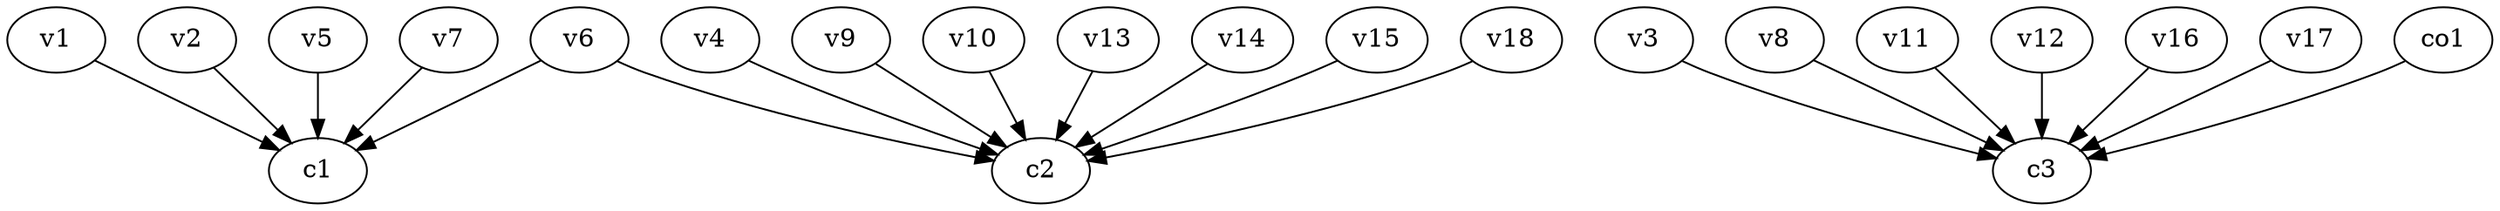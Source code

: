 strict digraph  {
c1;
c2;
c3;
v1;
v2;
v3;
v4;
v5;
v6;
v7;
v8;
v9;
v10;
v11;
v12;
v13;
v14;
v15;
v16;
v17;
v18;
co1;
v1 -> c1  [weight=1];
v2 -> c1  [weight=1];
v3 -> c3  [weight=1];
v4 -> c2  [weight=1];
v5 -> c1  [weight=1];
v6 -> c2  [weight=1];
v6 -> c1  [weight=1];
v7 -> c1  [weight=1];
v8 -> c3  [weight=1];
v9 -> c2  [weight=1];
v10 -> c2  [weight=1];
v11 -> c3  [weight=1];
v12 -> c3  [weight=1];
v13 -> c2  [weight=1];
v14 -> c2  [weight=1];
v15 -> c2  [weight=1];
v16 -> c3  [weight=1];
v17 -> c3  [weight=1];
v18 -> c2  [weight=1];
co1 -> c3  [weight=1];
}
